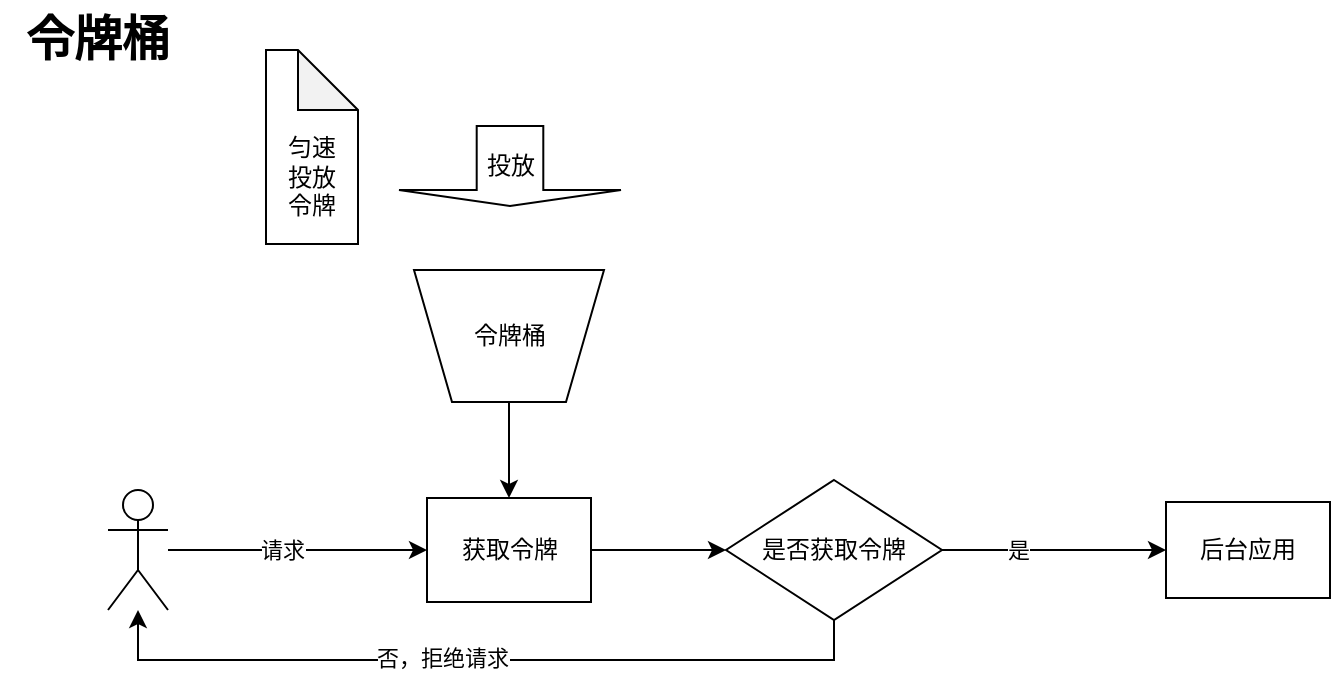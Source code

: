 <mxfile version="13.1.3">
    <diagram id="6hGFLwfOUW9BJ-s0fimq" name="Page-1">
        <mxGraphModel dx="786" dy="421" grid="0" gridSize="10" guides="1" tooltips="1" connect="1" arrows="1" fold="1" page="1" pageScale="1" pageWidth="827" pageHeight="1169" background="none" math="0" shadow="0">
            <root>
                <mxCell id="0"/>
                <mxCell id="1" parent="0"/>
                <mxCell id="2" value="&lt;font style=&quot;font-size: 24px&quot; face=&quot;Courier New&quot;&gt;&lt;b&gt;令牌桶&lt;/b&gt;&lt;/font&gt;" style="text;html=1;strokeColor=none;fillColor=none;align=center;verticalAlign=middle;whiteSpace=wrap;rounded=0;" vertex="1" parent="1">
                    <mxGeometry x="50" y="20" width="98" height="43" as="geometry"/>
                </mxCell>
                <mxCell id="10" style="edgeStyle=orthogonalEdgeStyle;rounded=0;orthogonalLoop=1;jettySize=auto;html=1;" edge="1" parent="1" source="3" target="9">
                    <mxGeometry relative="1" as="geometry"/>
                </mxCell>
                <mxCell id="3" value="" style="shape=trapezoid;perimeter=trapezoidPerimeter;whiteSpace=wrap;html=1;rotation=-180;" vertex="1" parent="1">
                    <mxGeometry x="257" y="155" width="95" height="66" as="geometry"/>
                </mxCell>
                <mxCell id="4" value="令牌桶" style="text;html=1;strokeColor=none;fillColor=none;align=center;verticalAlign=middle;whiteSpace=wrap;rounded=0;" vertex="1" parent="1">
                    <mxGeometry x="285" y="178" width="40" height="20" as="geometry"/>
                </mxCell>
                <mxCell id="5" value="投放" style="shape=singleArrow;direction=south;whiteSpace=wrap;html=1;" vertex="1" parent="1">
                    <mxGeometry x="249.5" y="83" width="111" height="40" as="geometry"/>
                </mxCell>
                <mxCell id="6" value="&lt;br&gt;&lt;br&gt;匀速&lt;br&gt;投放&lt;br&gt;令牌" style="shape=note;whiteSpace=wrap;html=1;backgroundOutline=1;darkOpacity=0.05;" vertex="1" parent="1">
                    <mxGeometry x="183" y="45" width="46" height="97" as="geometry"/>
                </mxCell>
                <mxCell id="19" style="edgeStyle=orthogonalEdgeStyle;rounded=0;orthogonalLoop=1;jettySize=auto;html=1;entryX=0;entryY=0.5;entryDx=0;entryDy=0;" edge="1" parent="1" source="9" target="18">
                    <mxGeometry relative="1" as="geometry"/>
                </mxCell>
                <mxCell id="9" value="获取令牌" style="rounded=0;whiteSpace=wrap;html=1;" vertex="1" parent="1">
                    <mxGeometry x="263.5" y="269" width="82" height="52" as="geometry"/>
                </mxCell>
                <mxCell id="16" style="edgeStyle=orthogonalEdgeStyle;rounded=0;orthogonalLoop=1;jettySize=auto;html=1;" edge="1" parent="1" source="11" target="9">
                    <mxGeometry relative="1" as="geometry"/>
                </mxCell>
                <mxCell id="17" value="请求" style="edgeLabel;html=1;align=center;verticalAlign=middle;resizable=0;points=[];" vertex="1" connectable="0" parent="16">
                    <mxGeometry x="-0.216" y="-3" relative="1" as="geometry">
                        <mxPoint x="6" y="-3" as="offset"/>
                    </mxGeometry>
                </mxCell>
                <mxCell id="11" value="" style="shape=umlActor;verticalLabelPosition=bottom;labelBackgroundColor=#ffffff;verticalAlign=top;html=1;outlineConnect=0;" vertex="1" parent="1">
                    <mxGeometry x="104" y="265" width="30" height="60" as="geometry"/>
                </mxCell>
                <mxCell id="21" style="edgeStyle=orthogonalEdgeStyle;rounded=0;orthogonalLoop=1;jettySize=auto;html=1;entryX=0;entryY=0.5;entryDx=0;entryDy=0;" edge="1" parent="1" source="18" target="20">
                    <mxGeometry relative="1" as="geometry"/>
                </mxCell>
                <mxCell id="22" value="是" style="edgeLabel;html=1;align=center;verticalAlign=middle;resizable=0;points=[];" vertex="1" connectable="0" parent="21">
                    <mxGeometry x="-0.326" relative="1" as="geometry">
                        <mxPoint as="offset"/>
                    </mxGeometry>
                </mxCell>
                <mxCell id="23" style="edgeStyle=orthogonalEdgeStyle;rounded=0;orthogonalLoop=1;jettySize=auto;html=1;exitX=0.5;exitY=1;exitDx=0;exitDy=0;" edge="1" parent="1" source="18">
                    <mxGeometry relative="1" as="geometry">
                        <mxPoint x="119" y="325" as="targetPoint"/>
                        <Array as="points">
                            <mxPoint x="467" y="350"/>
                            <mxPoint x="119" y="350"/>
                            <mxPoint x="119" y="325"/>
                        </Array>
                    </mxGeometry>
                </mxCell>
                <mxCell id="24" value="否，拒绝请求" style="edgeLabel;html=1;align=center;verticalAlign=middle;resizable=0;points=[];" vertex="1" connectable="0" parent="23">
                    <mxGeometry x="0.102" y="-1" relative="1" as="geometry">
                        <mxPoint as="offset"/>
                    </mxGeometry>
                </mxCell>
                <mxCell id="18" value="是否获取令牌" style="rhombus;whiteSpace=wrap;html=1;" vertex="1" parent="1">
                    <mxGeometry x="413" y="260" width="108" height="70" as="geometry"/>
                </mxCell>
                <mxCell id="20" value="后台应用" style="rounded=0;whiteSpace=wrap;html=1;" vertex="1" parent="1">
                    <mxGeometry x="633" y="271" width="82" height="48" as="geometry"/>
                </mxCell>
            </root>
        </mxGraphModel>
    </diagram>
</mxfile>